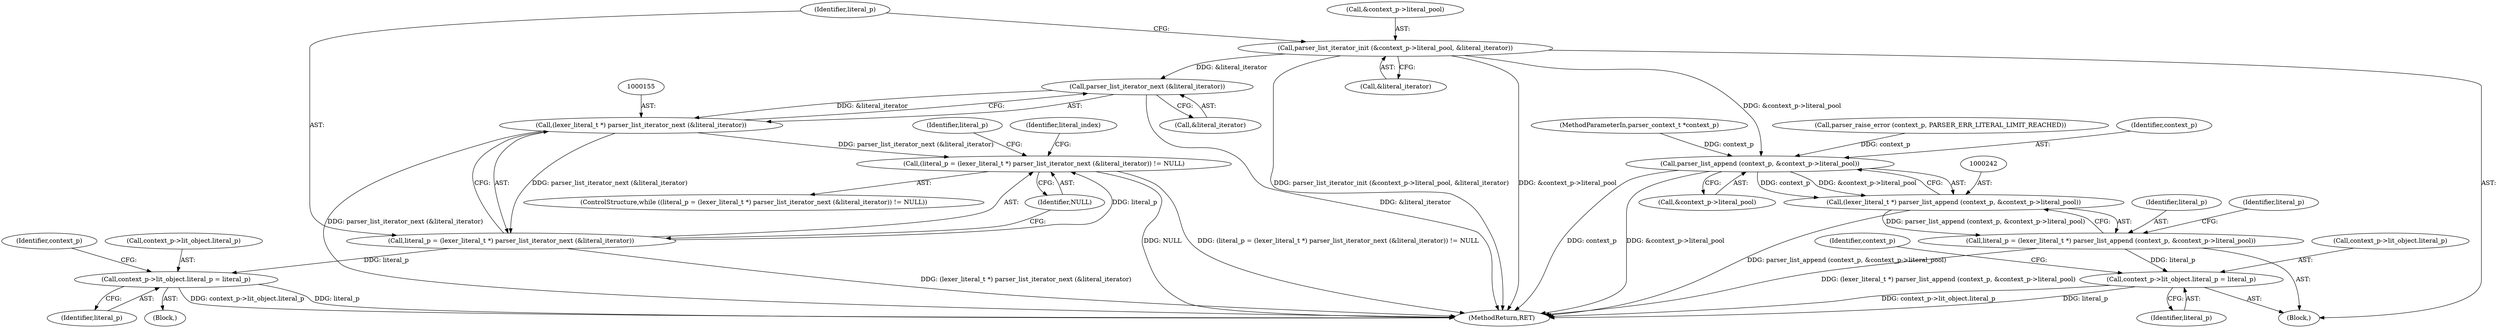 digraph "0_jerryscript_03a8c630f015f63268639d3ed3bf82cff6fa77d8@pointer" {
"1000143" [label="(Call,parser_list_iterator_init (&context_p->literal_pool, &literal_iterator))"];
"1000156" [label="(Call,parser_list_iterator_next (&literal_iterator))"];
"1000154" [label="(Call,(lexer_literal_t *) parser_list_iterator_next (&literal_iterator))"];
"1000151" [label="(Call,(literal_p = (lexer_literal_t *) parser_list_iterator_next (&literal_iterator)) != NULL)"];
"1000152" [label="(Call,literal_p = (lexer_literal_t *) parser_list_iterator_next (&literal_iterator))"];
"1000187" [label="(Call,context_p->lit_object.literal_p = literal_p)"];
"1000243" [label="(Call,parser_list_append (context_p, &context_p->literal_pool))"];
"1000241" [label="(Call,(lexer_literal_t *) parser_list_append (context_p, &context_p->literal_pool))"];
"1000239" [label="(Call,literal_p = (lexer_literal_t *) parser_list_append (context_p, &context_p->literal_pool))"];
"1000303" [label="(Call,context_p->lit_object.literal_p = literal_p)"];
"1000157" [label="(Call,&literal_iterator)"];
"1000188" [label="(Call,context_p->lit_object.literal_p)"];
"1000112" [label="(Block,)"];
"1000244" [label="(Identifier,context_p)"];
"1000241" [label="(Call,(lexer_literal_t *) parser_list_append (context_p, &context_p->literal_pool))"];
"1000239" [label="(Call,literal_p = (lexer_literal_t *) parser_list_append (context_p, &context_p->literal_pool))"];
"1000323" [label="(MethodReturn,RET)"];
"1000107" [label="(MethodParameterIn,parser_context_t *context_p)"];
"1000151" [label="(Call,(literal_p = (lexer_literal_t *) parser_list_iterator_next (&literal_iterator)) != NULL)"];
"1000240" [label="(Identifier,literal_p)"];
"1000252" [label="(Identifier,literal_p)"];
"1000303" [label="(Call,context_p->lit_object.literal_p = literal_p)"];
"1000144" [label="(Call,&context_p->literal_pool)"];
"1000148" [label="(Call,&literal_iterator)"];
"1000187" [label="(Call,context_p->lit_object.literal_p = literal_p)"];
"1000193" [label="(Identifier,literal_p)"];
"1000159" [label="(Identifier,NULL)"];
"1000219" [label="(Identifier,literal_index)"];
"1000186" [label="(Block,)"];
"1000228" [label="(Call,parser_raise_error (context_p, PARSER_ERR_LITERAL_LIMIT_REACHED))"];
"1000152" [label="(Call,literal_p = (lexer_literal_t *) parser_list_iterator_next (&literal_iterator))"];
"1000309" [label="(Identifier,literal_p)"];
"1000165" [label="(Identifier,literal_p)"];
"1000143" [label="(Call,parser_list_iterator_init (&context_p->literal_pool, &literal_iterator))"];
"1000150" [label="(ControlStructure,while ((literal_p = (lexer_literal_t *) parser_list_iterator_next (&literal_iterator)) != NULL))"];
"1000313" [label="(Identifier,context_p)"];
"1000156" [label="(Call,parser_list_iterator_next (&literal_iterator))"];
"1000243" [label="(Call,parser_list_append (context_p, &context_p->literal_pool))"];
"1000245" [label="(Call,&context_p->literal_pool)"];
"1000153" [label="(Identifier,literal_p)"];
"1000304" [label="(Call,context_p->lit_object.literal_p)"];
"1000197" [label="(Identifier,context_p)"];
"1000154" [label="(Call,(lexer_literal_t *) parser_list_iterator_next (&literal_iterator))"];
"1000143" -> "1000112"  [label="AST: "];
"1000143" -> "1000148"  [label="CFG: "];
"1000144" -> "1000143"  [label="AST: "];
"1000148" -> "1000143"  [label="AST: "];
"1000153" -> "1000143"  [label="CFG: "];
"1000143" -> "1000323"  [label="DDG: &context_p->literal_pool"];
"1000143" -> "1000323"  [label="DDG: parser_list_iterator_init (&context_p->literal_pool, &literal_iterator)"];
"1000143" -> "1000156"  [label="DDG: &literal_iterator"];
"1000143" -> "1000243"  [label="DDG: &context_p->literal_pool"];
"1000156" -> "1000154"  [label="AST: "];
"1000156" -> "1000157"  [label="CFG: "];
"1000157" -> "1000156"  [label="AST: "];
"1000154" -> "1000156"  [label="CFG: "];
"1000156" -> "1000323"  [label="DDG: &literal_iterator"];
"1000156" -> "1000154"  [label="DDG: &literal_iterator"];
"1000154" -> "1000152"  [label="AST: "];
"1000155" -> "1000154"  [label="AST: "];
"1000152" -> "1000154"  [label="CFG: "];
"1000154" -> "1000323"  [label="DDG: parser_list_iterator_next (&literal_iterator)"];
"1000154" -> "1000151"  [label="DDG: parser_list_iterator_next (&literal_iterator)"];
"1000154" -> "1000152"  [label="DDG: parser_list_iterator_next (&literal_iterator)"];
"1000151" -> "1000150"  [label="AST: "];
"1000151" -> "1000159"  [label="CFG: "];
"1000152" -> "1000151"  [label="AST: "];
"1000159" -> "1000151"  [label="AST: "];
"1000165" -> "1000151"  [label="CFG: "];
"1000219" -> "1000151"  [label="CFG: "];
"1000151" -> "1000323"  [label="DDG: NULL"];
"1000151" -> "1000323"  [label="DDG: (literal_p = (lexer_literal_t *) parser_list_iterator_next (&literal_iterator)) != NULL"];
"1000152" -> "1000151"  [label="DDG: literal_p"];
"1000153" -> "1000152"  [label="AST: "];
"1000159" -> "1000152"  [label="CFG: "];
"1000152" -> "1000323"  [label="DDG: (lexer_literal_t *) parser_list_iterator_next (&literal_iterator)"];
"1000152" -> "1000187"  [label="DDG: literal_p"];
"1000187" -> "1000186"  [label="AST: "];
"1000187" -> "1000193"  [label="CFG: "];
"1000188" -> "1000187"  [label="AST: "];
"1000193" -> "1000187"  [label="AST: "];
"1000197" -> "1000187"  [label="CFG: "];
"1000187" -> "1000323"  [label="DDG: context_p->lit_object.literal_p"];
"1000187" -> "1000323"  [label="DDG: literal_p"];
"1000243" -> "1000241"  [label="AST: "];
"1000243" -> "1000245"  [label="CFG: "];
"1000244" -> "1000243"  [label="AST: "];
"1000245" -> "1000243"  [label="AST: "];
"1000241" -> "1000243"  [label="CFG: "];
"1000243" -> "1000323"  [label="DDG: context_p"];
"1000243" -> "1000323"  [label="DDG: &context_p->literal_pool"];
"1000243" -> "1000241"  [label="DDG: context_p"];
"1000243" -> "1000241"  [label="DDG: &context_p->literal_pool"];
"1000228" -> "1000243"  [label="DDG: context_p"];
"1000107" -> "1000243"  [label="DDG: context_p"];
"1000241" -> "1000239"  [label="AST: "];
"1000242" -> "1000241"  [label="AST: "];
"1000239" -> "1000241"  [label="CFG: "];
"1000241" -> "1000323"  [label="DDG: parser_list_append (context_p, &context_p->literal_pool)"];
"1000241" -> "1000239"  [label="DDG: parser_list_append (context_p, &context_p->literal_pool)"];
"1000239" -> "1000112"  [label="AST: "];
"1000240" -> "1000239"  [label="AST: "];
"1000252" -> "1000239"  [label="CFG: "];
"1000239" -> "1000323"  [label="DDG: (lexer_literal_t *) parser_list_append (context_p, &context_p->literal_pool)"];
"1000239" -> "1000303"  [label="DDG: literal_p"];
"1000303" -> "1000112"  [label="AST: "];
"1000303" -> "1000309"  [label="CFG: "];
"1000304" -> "1000303"  [label="AST: "];
"1000309" -> "1000303"  [label="AST: "];
"1000313" -> "1000303"  [label="CFG: "];
"1000303" -> "1000323"  [label="DDG: literal_p"];
"1000303" -> "1000323"  [label="DDG: context_p->lit_object.literal_p"];
}
